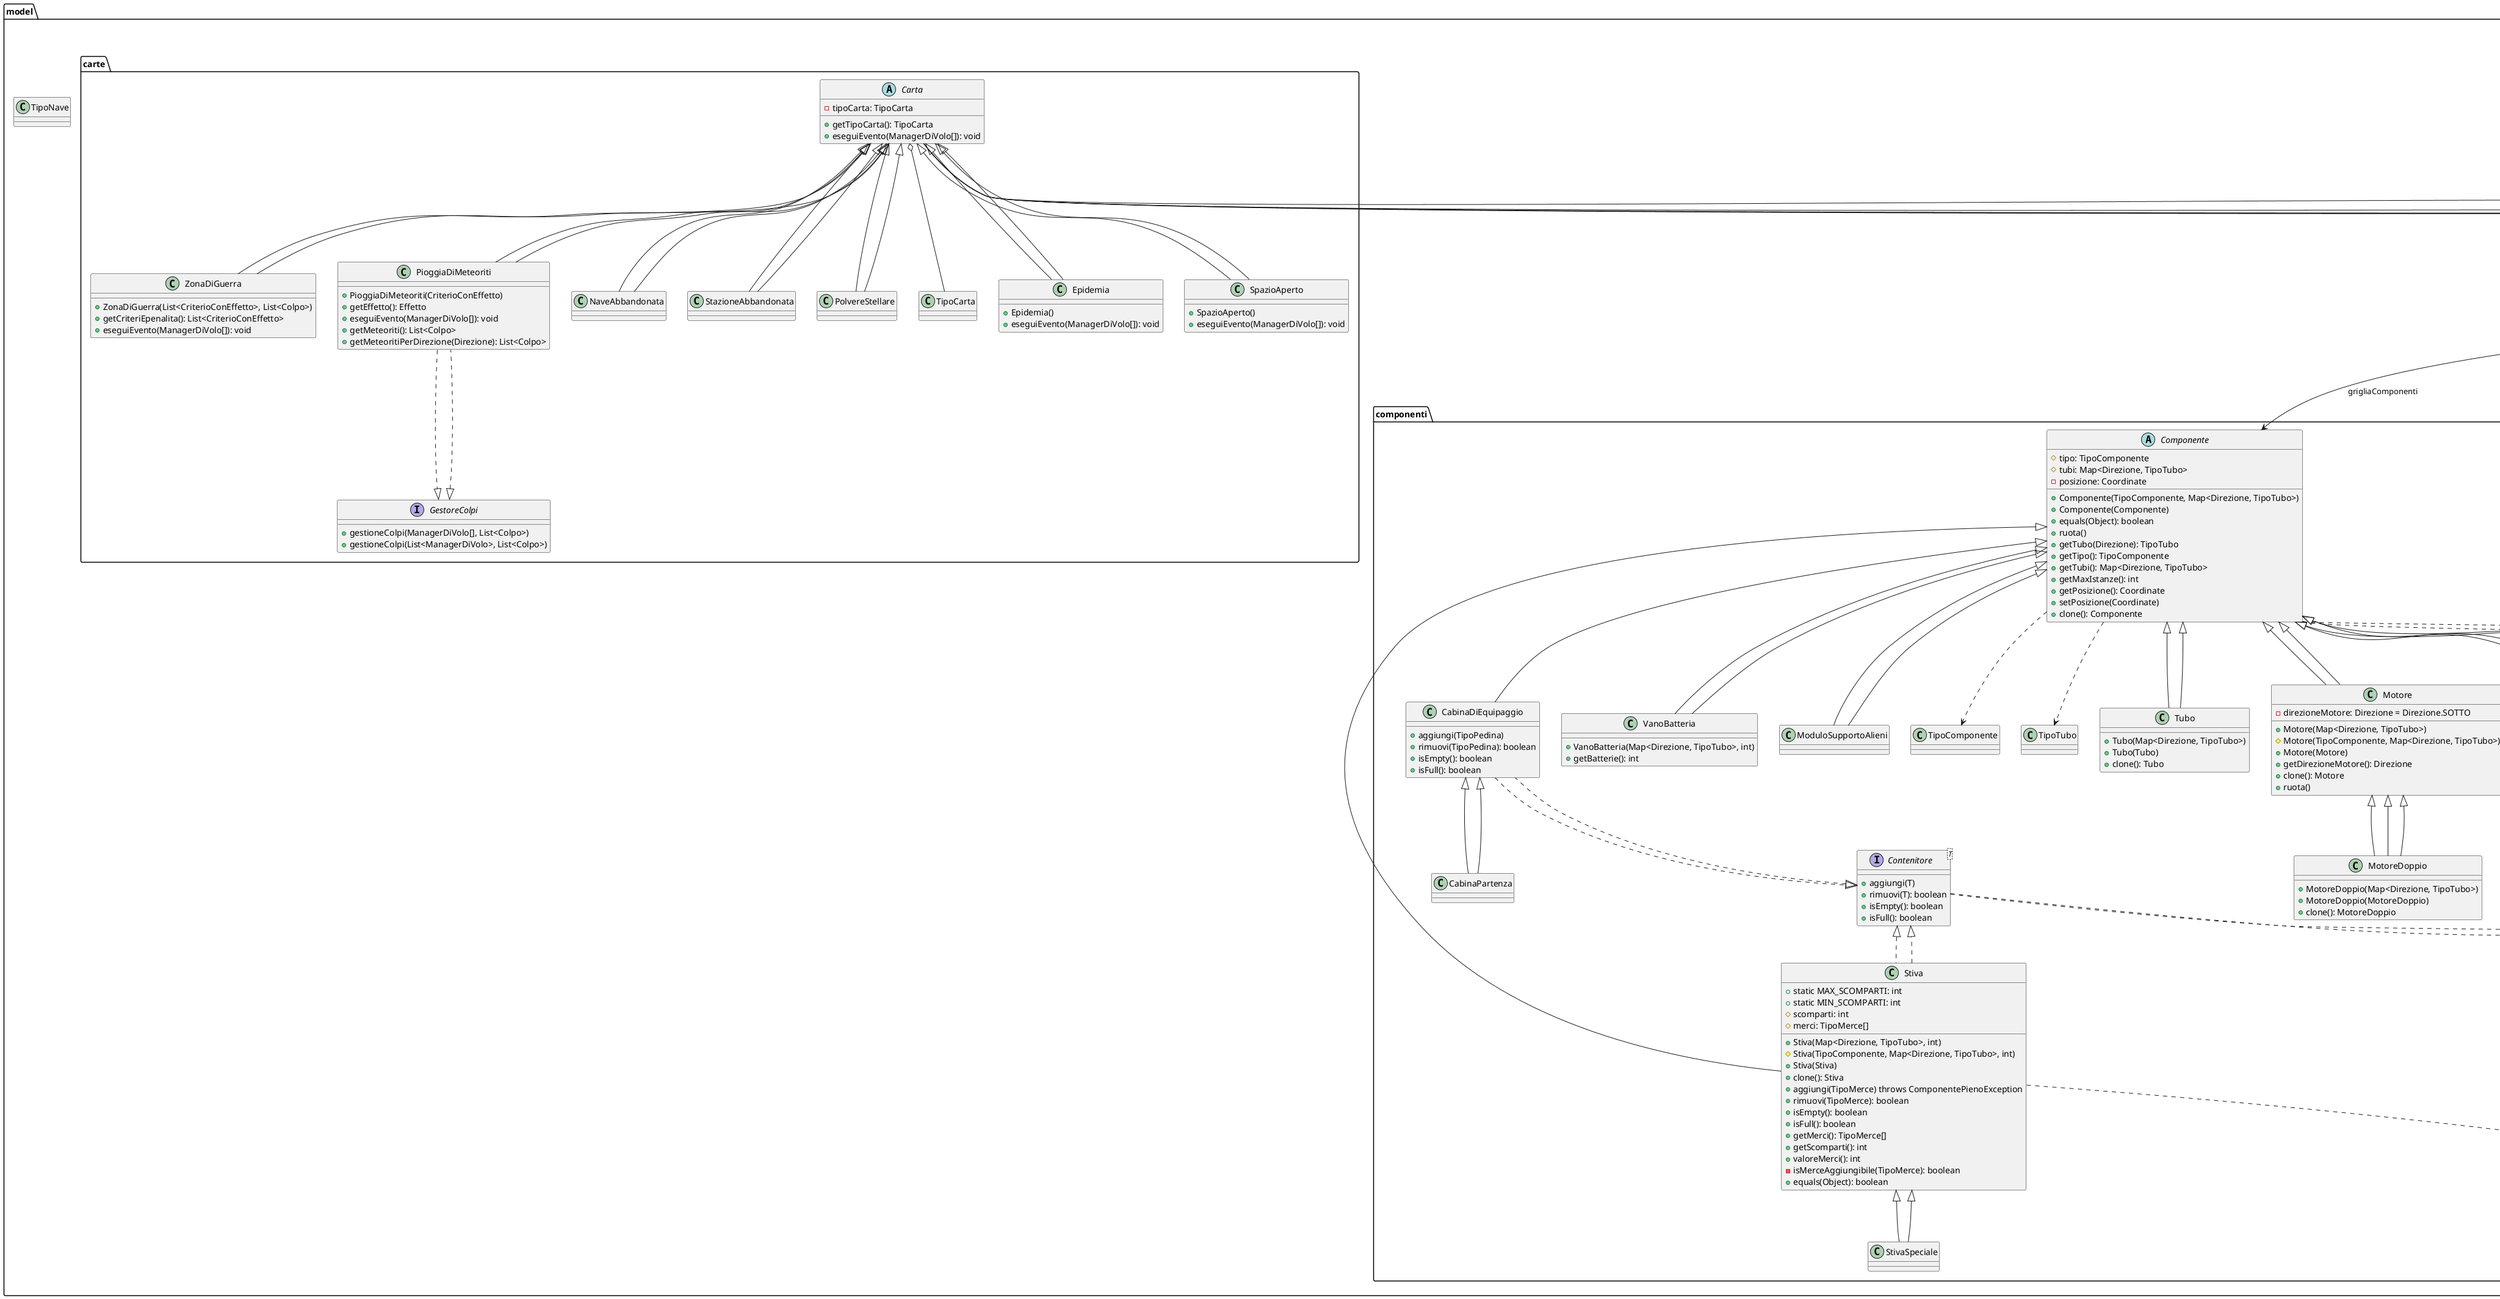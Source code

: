 @startuml
' Package principali
package eccezioni {
  class CaricamentoNonConsentitoException
  class ComponenteNonIstanziabileException
  class ComponentePienoException
  class ComponenteVuotoException
  class GiocatoreNonSpostabileException
}

package grafica {
  class Colore
  class CostantiGrafica
  class GraficaConfig
  class TextAligner
  package formattatori {
    class FormattatoreGrafico
    class Formattabile
  }
  package renderer {
    class CarteRenderer
    class ComponenteRenderer
    class NaveRenderer
    class PlanciaRenderer
  }
}

package io {
  class GestoreIO
  class InterfacciaUtente
}
@startuml
' === PACKAGE: MODEL ===
package "model" {
    class Giocatore {
        - nome: String
        - colore: Colore
        - nave: Nave
        - tipoTitolo: TipoTitolo
        - crediti: int
        + Giocatore(String, Colore)
        + setNave(TipoNave)
        + getNave(): Nave
        + aggiungiCrediti(int)
        + getCrediti(): int
        + setTipoTitolo(TipoTitolo)
        + getTipoTitolo(): TipoTitolo
    }

    class Nave {
        - grigliaComponenti: Componente[][]
        - analizzatoreNave: AnalizzatoreNave
        + Nave(TipoNave, Colore)
        + getComponentiOriginali(TipoComponente): List<Componente>
        + getEnergia(): int
        + getEquipaggio(): List<TipoPedina>
        + subisciImpatto(Colpo, int): int
        + eliminaEquipaggioDaCabineCollegate(): int
    }

    class AnalizzatoreNave {
        - nave: Nave
        + AnalizzatoreNave(Nave)
        + getCopiaComponentiAdiacenti(Coordinate): Map<Direzione, Componente>
        + trovaMerciNave(): List<TipoMerce>
        + trovaEquipaggioNave(): List<TipoPedina>
        + connettoriEspostiConuter(): int
        + potenzaFuocoCounter(): float
        + potenzaMotriceCounter(): int
        + energiaCounter(): int
        + ottieniCabineEquipaggioCollegate(Componente): List<Componente>
    }

    class TipoTitolo
    class TipoNave
}

' === PACKAGE: MODEL.CARTE ===
package "model.carte" {
    abstract class Carta {
        - tipoCarta: TipoCarta
        + getTipoCarta(): TipoCarta
        + eseguiEvento(ManagerDiVolo[]): void
    }

    class Epidemia extends Carta {
        + Epidemia()
        + eseguiEvento(ManagerDiVolo[]): void
    }
    class SpazioAperto extends Carta {
        + SpazioAperto()
        + eseguiEvento(ManagerDiVolo[]): void
    }
    class ZonaDiGuerra extends Carta {
        + ZonaDiGuerra(List<CriterioConEffetto>, List<Colpo>)
        + getCriteriEpenalita(): List<CriterioConEffetto>
        + eseguiEvento(ManagerDiVolo[]): void
    }
    class PioggiaDiMeteoriti extends Carta implements GestoreColpi {
        + PioggiaDiMeteoriti(CriterioConEffetto)
        + getEffetto(): Effetto
        + eseguiEvento(ManagerDiVolo[]): void
        + getMeteoriti(): List<Colpo>
        + getMeteoritiPerDirezione(Direzione): List<Colpo>
    }
    class NaveAbbandonata extends Carta
    class StazioneAbbandonata extends Carta
    class PolvereStellare extends Carta
    interface GestoreColpi {
        + gestioneColpi(ManagerDiVolo[], List<Colpo>)
        + gestioneColpi(List<ManagerDiVolo>, List<Colpo>)
    }
    class TipoCarta
}

' === PACKAGE: MODEL.COMPONENTI ===
package "model.componenti" {
abstract class Componente {
        # tipo: TipoComponente
        # tubi: Map<Direzione, TipoTubo>
        - posizione: Coordinate

        + Componente(TipoComponente, Map<Direzione, TipoTubo>)
        + Componente(Componente)
        + equals(Object): boolean
        + ruota()
        + getTubo(Direzione): TipoTubo
        + getTipo(): TipoComponente
        + getTubi(): Map<Direzione, TipoTubo>
        + getMaxIstanze(): int
        + getPosizione(): Coordinate
        + setPosizione(Coordinate)
        + clone(): Componente
    }
 class Tubo extends Componente {
        + Tubo(Map<Direzione, TipoTubo>)
        + Tubo(Tubo)
        + clone(): Tubo
    }
    class Motore extends Componente {
        - direzioneMotore: Direzione = Direzione.SOTTO

        + Motore(Map<Direzione, TipoTubo>)
        # Motore(TipoComponente, Map<Direzione, TipoTubo>)
        + Motore(Motore)
        + getDirezioneMotore(): Direzione
        + clone(): Motore
        + ruota()
    }
    class MotoreDoppio extends Motore {
        + MotoreDoppio(Map<Direzione, TipoTubo>)
        + MotoreDoppio(MotoreDoppio)
        + clone(): MotoreDoppio
    }
    
    class Cannone extends Componente {
        # potenzaFuoco: float
        # direzioneFuoco: Direzione

        + Cannone(Map<Direzione, TipoTubo>)
        # Cannone(TipoComponente, Map<Direzione, TipoTubo>, Direzione)
        + Cannone(Cannone)
        # aggiornaPotenzaFuoco()
        + ruota()
        + getDirezioneFuoco(): Direzione
        + getPotenzaFuoco(): float
        + clone(): Cannone
    }


    class CannoneDoppio extends Cannone {
        + CannoneDoppio(Map<Direzione, TipoTubo>)
        + CannoneDoppio(CannoneDoppio)
        + clone(): CannoneDoppio
        # aggiornaPotenzaFuoco()
    }

    class GeneratoreDiScudi extends Componente
    class CabinaDiEquipaggio extends Componente implements Contenitore<TipoPedina> {
        + aggiungi(TipoPedina)
        + rimuovi(TipoPedina): boolean
        + isEmpty(): boolean
        + isFull(): boolean
    }
    class CabinaPartenza extends CabinaDiEquipaggio

    class Stiva extends Componente implements Contenitore<TipoMerce>{
        + static MAX_SCOMPARTI: int
        + static MIN_SCOMPARTI: int
        # scomparti: int
        # merci: TipoMerce[]

        + Stiva(Map<Direzione, TipoTubo>, int)
        # Stiva(TipoComponente, Map<Direzione, TipoTubo>, int)
        + Stiva(Stiva)
        + clone(): Stiva
        + aggiungi(TipoMerce) throws ComponentePienoException
        + rimuovi(TipoMerce): boolean
        + isEmpty(): boolean
        + isFull(): boolean
        + getMerci(): TipoMerce[]
        + getScomparti(): int
        + valoreMerci(): int
        - isMerceAggiungibile(TipoMerce): boolean
        + equals(Object): boolean
    }

    class StivaSpeciale extends Stiva
    class VanoBatteria extends Componente {
        + VanoBatteria(Map<Direzione, TipoTubo>, int)
        + getBatterie(): int
    }
    class ModuloSupportoAlieni extends Componente
    interface Contenitore<T> {
        + aggiungi(T)
        + rimuovi(T): boolean
        + isEmpty(): boolean
        + isFull(): boolean
    }
    class TipoComponente
    class TipoTubo
}

' === PACKAGE: GRAFICA ===
package "grafica" {
    class Colore
}
package "grafica.formattatori" {
    interface Formattabile {
        + getColore(): Colore
        + getNome(): String
    }
    class FormattatoreGrafico {
        + formatta(Coordinate): String
        + formatta(Formattabile): String
        + formattaEStampaMerci(List<TipoMerce>)
    }
}
package "grafica.renderer" {
    class CarteRenderer
    class NaveRenderer
}

' === PACKAGE: IO ===
package "io" {
    interface InterfacciaUtente {
        + stampa(String)
        + stampa(String[])
        + stampa(List<String>)
        + aCapo()
        + leggiIntero(): int
        + leggiTesto(): String
        + leggiCoordinate(): Coordinate
        + stampaMenu(String[]): int
        + scegliEnum(Class<T>): T
        + menuComponenti(List<Componente>): Componente
    }
    class GestoreIO implements InterfacciaUtente {
        + leggiIntero(): int
        + leggiTesto(): String
        + leggiCoordinate(): Coordinate
        + aCapo()
        + stampa(String)
        + stampa(String[])
        + stampa(List<String>)
    }
}

' === PACKAGE: UTIL ===
package "util" {
    class Util {
        + isArrayEmpty(T[]): boolean
        + contieneCoordinata(List<List<Coordinate>>, Coordinate): boolean
    }
    class Coppia
}
package "util.layout" {
    class Coordinate {
        + getX(): int
        + getY(): int
    }
    class Direzione {
        + ruota(): Direzione
    }
}
package "util.random" {
    class Dado {
        + getIstanza(): Dado
        + lancia(): int
        + getValore(): int
    }
    class RandomUtil {
        + randomInt(int, int): int
        + randomInt(int): int
        + randomEnum(Class<T>): T
        + getEnumValueByProbability(Map<E, Integer>): E
    }
}

' === RELAZIONI TRA LE CLASSI PRINCIPALI ===

Giocatore --> Nave : nave
Giocatore --> TipoTitolo : tipoTitolo
Giocatore --> Colore : colore
Nave --> AnalizzatoreNave : analizzatoreNave
Nave --> Componente : grigliaComponenti
AnalizzatoreNave --> Nave : nave
Carta <|-- Epidemia
Carta <|-- SpazioAperto
Carta <|-- ZonaDiGuerra
Carta <|-- PioggiaDiMeteoriti
Carta <|-- NaveAbbandonata
Carta <|-- StazioneAbbandonata
Carta <|-- PolvereStellare
Carta o-- TipoCarta
Carta --> CarteRenderer
Carta --> NaveRenderer
Carta --> GestoreIO
Carta --> FormattatoreGrafico
Carta --> TextAligner
PioggiaDiMeteoriti ..|> GestoreColpi
GestoreIO ..|> InterfacciaUtente
Colore ..|> Formattabile
TipoMerce ..|> Formattabile
TipoPedina ..|> Formattabile
TipoTitolo ..|> Formattabile
model.componenti.Componente ..> model.componenti.TipoComponente
model.componenti.Componente ..> model.componenti.TipoTubo
model.componenti.Componente ..> util.layout.Direzione
model.componenti.Componente ..> util.layout.Coordinate
model.componenti.Contenitore ..> eccezioni.ComponentePienoException
model.componenti.Contenitore ..> eccezioni.ComponenteVuotoException
CabinaDiEquipaggio ..|> Contenitore
model.componenti.Stiva ..> model.enums.TipoMerce
MotoreDoppio --|> Motore
model.componenti.Stiva ..|> model.componenti.Contenitore
CannoneDoppio --|> Cannone
StivaSpeciale --|> Stiva
CabinaPartenza --|> CabinaDiEquipaggio
VanoBatteria --|> Componente
model.componenti.Tubo --|> model.componenti.Componente
model.componenti.Motore --|> model.componenti.Componente
model.componenti.MotoreDoppio --|> model.componenti.Motore
model.componenti.Cannone --|> model.componenti.Componente
model.componenti.CannoneDoppio --|> model.componenti.Cannone
GeneratoreDiScudi --|> Componente
ModuloSupportoAlieni --|> Componente

@enduml